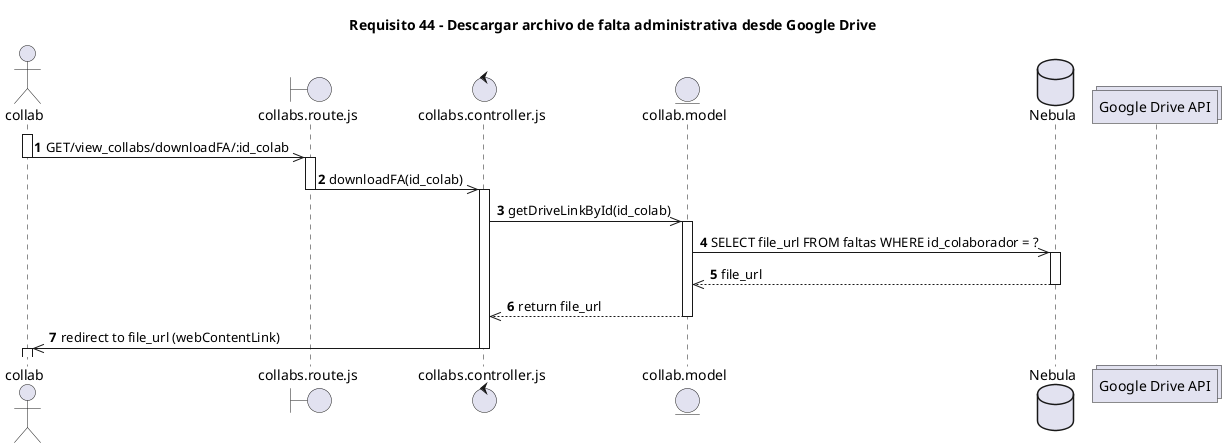 @startuml Req_44_Download
title Requisito 44 - Descargar archivo de falta administrativa desde Google Drive
autonumber

actor collab
boundary collabs.route.js as collabRoute
control collabs.controller.js as collabsController
entity collab.model as collabModel
database Nebula as nebula
collections "Google Drive API" as Google

activate collab
collab ->> collabRoute : GET/view_collabs/downloadFA/:id_colab
deactivate collab

activate collabRoute
collabRoute ->> collabsController : downloadFA(id_colab)
deactivate collabRoute

activate collabsController
collabsController ->> collabModel : getDriveLinkById(id_colab)

activate collabModel
collabModel ->> nebula : SELECT file_url FROM faltas WHERE id_colaborador = ?
activate nebula
nebula -->> collabModel : file_url
deactivate nebula

collabModel -->> collabsController : return file_url
deactivate collabModel
collabsController ->> collab : redirect to file_url (webContentLink)

deactivate collabsController
activate collab
@enduml
